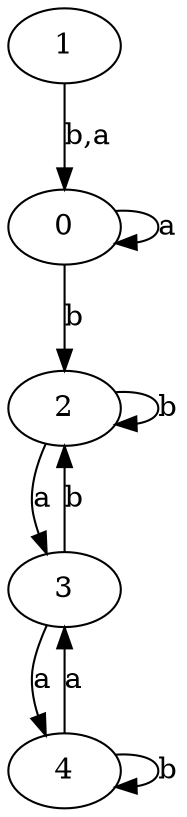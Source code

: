 digraph {
 ranksep=0.5;
 d2tdocpreamble = "\usetikzlibrary{automata}";
 d2tfigpreamble = "\tikzstyle{every state}= [ draw=blue!50,very thick,fill=blue!20]  \tikzstyle{auto}= [fill=white]";
 node [style="state"];
 edge [lblstyle="auto",topath="bend right", len=4  ]
  "0" [label="0",];
  "1" [label="1",];
  "2" [label="2",style = "state, initial"];
  "3" [label="3",];
  "4" [label="4",style = "state, accepting"];
  "0" -> "0" [label="a",topath="loop above"];
  "0" -> "2" [label="b"];
  "1" -> "0" [label="b,a"];
  "2" -> "2" [label="b",topath="loop above"];
  "2" -> "3" [label="a"];
  "3" -> "2" [label="b"];
  "3" -> "4" [label="a"];
  "4" -> "3" [label="a"];
  "4" -> "4" [label="b",topath="loop above"];
}